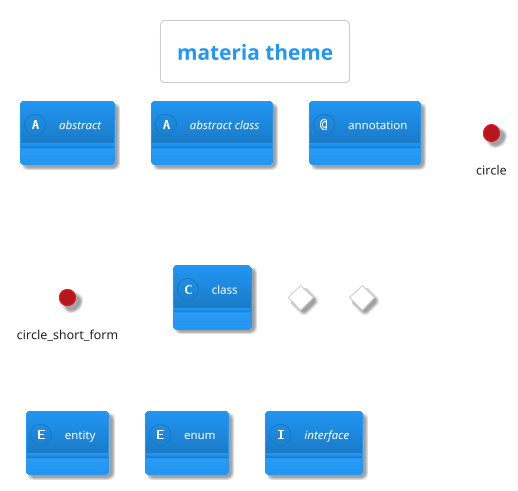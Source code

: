 ' Do not edit
' Theme Gallery
' autogenerated by script
'
@startuml
!theme materia
title materia theme
abstract        abstract
abstract class  "abstract class"
annotation      annotation
circle          circle
()              circle_short_form
class           class
diamond         diamond
<>              diamond_short_form
entity          entity
enum            enum
interface       interface
@enduml

